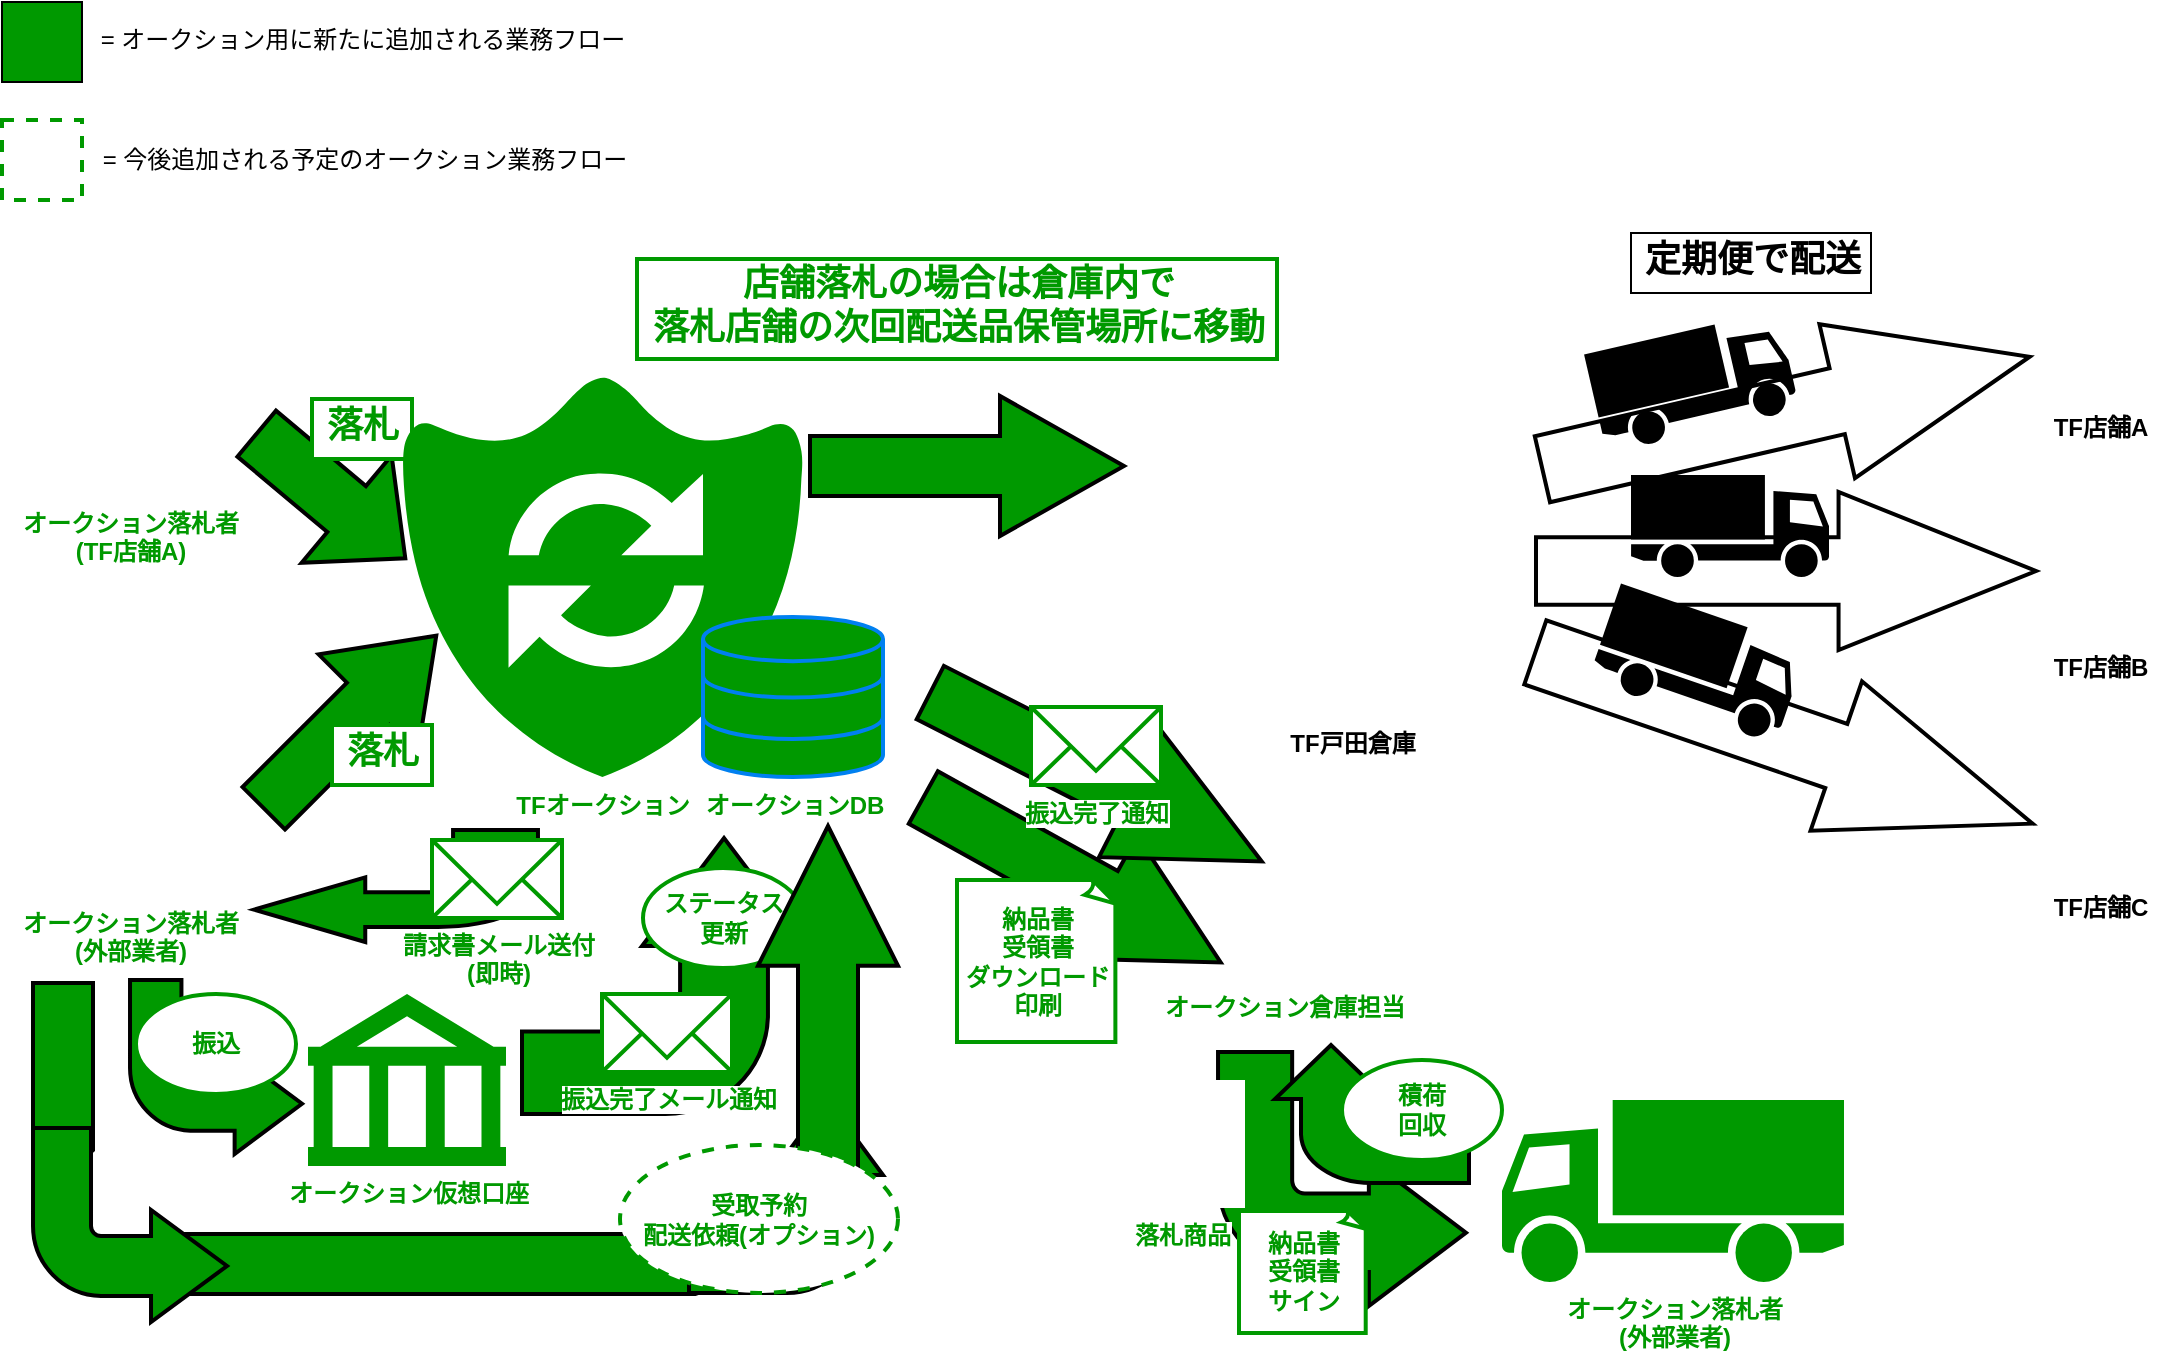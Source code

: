 <mxfile version="10.9.2" type="github"><diagram id="1xFLU18Pq6w5W82XXOA3" name="Page-1"><mxGraphModel dx="918" dy="641" grid="1" gridSize="10" guides="1" tooltips="1" connect="1" arrows="1" fold="1" page="1" pageScale="1" pageWidth="1169" pageHeight="826" math="0" shadow="0"><root><mxCell id="0"/><mxCell id="1" parent="0"/><mxCell id="ox93GQlU4av1G5sfH-nz-4" value="" style="whiteSpace=wrap;html=1;aspect=fixed;fillColor=#009900;fontColor=#FFFFFF;align=center;" vertex="1" parent="1"><mxGeometry x="40" y="1" width="40" height="40" as="geometry"/></mxCell><mxCell id="ox93GQlU4av1G5sfH-nz-5" value="= オークション用に新たに追加される業務フロー&lt;br&gt;&lt;br&gt;" style="text;html=1;resizable=0;points=[];autosize=1;align=center;verticalAlign=top;spacingTop=-4;fontColor=#000000;" vertex="1" parent="1"><mxGeometry x="80" y="10" width="280" height="30" as="geometry"/></mxCell><mxCell id="ox93GQlU4av1G5sfH-nz-28" value="オークション落札者&lt;br&gt;(外部業者)&lt;br&gt;" style="shape=image;html=1;verticalAlign=top;verticalLabelPosition=bottom;labelBackgroundColor=#ffffff;imageAspect=0;aspect=fixed;image=https://cdn4.iconfinder.com/data/icons/ionicons/512/icon-person-stalker-128.png;strokeColor=#000000;fillColor=#009900;gradientColor=none;fontSize=12;fontColor=#009900;align=center;fontStyle=1" vertex="1" parent="1"><mxGeometry x="40" y="319.5" width="128" height="128" as="geometry"/></mxCell><mxCell id="ox93GQlU4av1G5sfH-nz-31" value="オークション落札者&lt;br&gt;(TF店舗A)&lt;br&gt;" style="shape=image;html=1;verticalAlign=top;verticalLabelPosition=bottom;labelBackgroundColor=#ffffff;imageAspect=0;aspect=fixed;image=https://cdn4.iconfinder.com/data/icons/ionicons/512/icon-person-stalker-128.png;strokeColor=#000000;fillColor=#009900;gradientColor=none;fontSize=12;fontColor=#009900;align=center;fontStyle=1" vertex="1" parent="1"><mxGeometry x="40" y="120" width="128" height="128" as="geometry"/></mxCell><mxCell id="ox93GQlU4av1G5sfH-nz-34" value="" style="shape=mxgraph.arrows.arrow_down;html=1;verticalLabelPosition=bottom;verticalAlign=top;strokeWidth=2;strokeColor=#000000;labelBackgroundColor=none;fillColor=#009900;gradientColor=none;fontSize=18;align=center;rotation=-50;" vertex="1" parent="1"><mxGeometry x="169.5" y="199.5" width="70" height="97" as="geometry"/></mxCell><mxCell id="ox93GQlU4av1G5sfH-nz-35" value="" style="shape=mxgraph.arrows.arrow_down;html=1;verticalLabelPosition=bottom;verticalAlign=top;strokeWidth=2;strokeColor=#000000;labelBackgroundColor=none;fillColor=#009900;gradientColor=none;fontSize=18;align=center;rotation=-135;" vertex="1" parent="1"><mxGeometry x="179" y="300" width="70" height="122" as="geometry"/></mxCell><mxCell id="ox93GQlU4av1G5sfH-nz-36" value="落札" style="text;html=1;resizable=0;points=[];autosize=1;align=center;verticalAlign=middle;spacingTop=-4;fontSize=18;fillColor=#ffffff;strokeColor=#009900;fontStyle=1;fontColor=#009900;strokeWidth=2;" vertex="1" parent="1"><mxGeometry x="195" y="199.5" width="50" height="30" as="geometry"/></mxCell><mxCell id="ox93GQlU4av1G5sfH-nz-37" value="落札" style="text;html=1;resizable=0;points=[];autosize=1;align=center;verticalAlign=middle;spacingTop=-4;fontSize=18;fillColor=#ffffff;strokeColor=#009900;fontStyle=1;fontColor=#009900;strokeWidth=2;" vertex="1" parent="1"><mxGeometry x="205" y="362.5" width="50" height="30" as="geometry"/></mxCell><mxCell id="ox93GQlU4av1G5sfH-nz-40" value="店舗落札の場合は倉庫内で&lt;br&gt;落札店舗の次回配送品保管場所に移動" style="text;html=1;resizable=0;points=[];autosize=1;align=center;verticalAlign=middle;spacingTop=-4;fontSize=18;fontColor=#009900;fillColor=#ffffff;strokeColor=#009900;strokeWidth=2;fontStyle=1" vertex="1" parent="1"><mxGeometry x="357.5" y="129.5" width="320" height="50" as="geometry"/></mxCell><mxCell id="ox93GQlU4av1G5sfH-nz-42" value="オークション仮想口座" style="shape=mxgraph.signs.travel.bank;html=1;fillColor=#009900;strokeColor=none;verticalLabelPosition=bottom;verticalAlign=top;align=center;labelBackgroundColor=none;fontSize=12;fontColor=#009900;fontStyle=1" vertex="1" parent="1"><mxGeometry x="193" y="497" width="99" height="86" as="geometry"/></mxCell><mxCell id="ox93GQlU4av1G5sfH-nz-45" value="" style="shape=mxgraph.arrows.bent_left_arrow;html=1;verticalLabelPosition=bottom;verticalAlign=top;strokeWidth=2;strokeColor=#000000;labelBackgroundColor=none;fillColor=#009900;gradientColor=none;fontSize=12;fontColor=#009900;align=center;rotation=-180;" vertex="1" parent="1"><mxGeometry x="104" y="490" width="86" height="87" as="geometry"/></mxCell><mxCell id="ox93GQlU4av1G5sfH-nz-46" value="振込" style="ellipse;whiteSpace=wrap;html=1;labelBackgroundColor=none;strokeColor=#009900;strokeWidth=2;fillColor=#FFFFFF;gradientColor=none;fontSize=12;fontColor=#009900;align=center;fontStyle=1" vertex="1" parent="1"><mxGeometry x="107" y="497" width="80" height="50" as="geometry"/></mxCell><mxCell id="ox93GQlU4av1G5sfH-nz-51" value="" style="shape=mxgraph.arrows.bent_left_arrow;html=1;verticalLabelPosition=bottom;verticalAlign=top;strokeWidth=2;strokeColor=#000000;labelBackgroundColor=none;fillColor=#009900;gradientColor=none;fontSize=12;fontColor=#009900;align=center;rotation=90;" vertex="1" parent="1"><mxGeometry x="302" y="417" width="138" height="142" as="geometry"/></mxCell><mxCell id="ox93GQlU4av1G5sfH-nz-53" value="" style="shape=mxgraph.arrows.bent_right_arrow;html=1;verticalLabelPosition=bottom;verticalAlign=top;strokeWidth=2;strokeColor=#000000;labelBackgroundColor=none;fillColor=#009900;gradientColor=none;fontSize=12;fontColor=#009900;align=center;rotation=180;" vertex="1" parent="1"><mxGeometry x="166" y="415" width="142" height="56" as="geometry"/></mxCell><mxCell id="ox93GQlU4av1G5sfH-nz-41" value="請求書メール送付&lt;br style=&quot;font-size: 12px;&quot;&gt;(即時)&lt;br style=&quot;font-size: 12px;&quot;&gt;" style="html=1;verticalLabelPosition=bottom;align=center;labelBackgroundColor=#ffffff;verticalAlign=top;strokeWidth=2;strokeColor=#009900;fillColor=#ffffff;shadow=0;dashed=0;shape=mxgraph.ios7.icons.mail;fontSize=12;fontColor=#009900;fontStyle=1" vertex="1" parent="1"><mxGeometry x="255" y="420" width="65" height="39" as="geometry"/></mxCell><mxCell id="ox93GQlU4av1G5sfH-nz-3" value="" style="group;fillColor=none;" vertex="1" connectable="0" parent="1"><mxGeometry x="239.5" y="188.5" width="369" height="270" as="geometry"/></mxCell><mxCell id="ox93GQlU4av1G5sfH-nz-39" value="" style="shape=mxgraph.arrows.arrow_down;html=1;verticalLabelPosition=bottom;verticalAlign=top;strokeWidth=2;strokeColor=#000000;labelBackgroundColor=none;fillColor=#009900;gradientColor=none;fontSize=18;align=center;rotation=-90;" vertex="1" parent="ox93GQlU4av1G5sfH-nz-3"><mxGeometry x="248" y="-34" width="70" height="157" as="geometry"/></mxCell><mxCell id="ox93GQlU4av1G5sfH-nz-2" value="TFオークション" style="pointerEvents=1;shadow=0;dashed=0;html=1;strokeColor=none;labelPosition=center;verticalLabelPosition=bottom;verticalAlign=top;align=center;shape=mxgraph.mscae.oms.system_update;fillColor=#009900;fontColor=#009900;fontStyle=1" vertex="1" parent="ox93GQlU4av1G5sfH-nz-3"><mxGeometry width="201" height="200" as="geometry"/></mxCell><mxCell id="ox93GQlU4av1G5sfH-nz-1" value="オークションDB" style="html=1;verticalLabelPosition=bottom;align=center;labelBackgroundColor=#ffffff;verticalAlign=top;strokeWidth=2;strokeColor=#0080F0;fillColor=#009900;shadow=0;dashed=0;shape=mxgraph.ios7.icons.data;fontStyle=1;fontColor=#009900;" vertex="1" parent="ox93GQlU4av1G5sfH-nz-3"><mxGeometry x="151" y="120" width="90" height="80" as="geometry"/></mxCell><mxCell id="ox93GQlU4av1G5sfH-nz-48" value="振込完了メール通知&lt;br style=&quot;font-size: 12px&quot;&gt;" style="html=1;verticalLabelPosition=bottom;align=center;labelBackgroundColor=#ffffff;verticalAlign=top;strokeWidth=2;strokeColor=#009900;fillColor=#ffffff;shadow=0;dashed=0;shape=mxgraph.ios7.icons.mail;fontSize=12;fontColor=#009900;fontStyle=1" vertex="1" parent="1"><mxGeometry x="340" y="497" width="65" height="39" as="geometry"/></mxCell><mxCell id="ox93GQlU4av1G5sfH-nz-49" value="ステータス&lt;br&gt;更新" style="ellipse;whiteSpace=wrap;html=1;labelBackgroundColor=none;strokeColor=#009900;strokeWidth=2;fillColor=#FFFFFF;gradientColor=none;fontSize=12;fontColor=#009900;align=center;fontStyle=1" vertex="1" parent="1"><mxGeometry x="360.5" y="434" width="80" height="50" as="geometry"/></mxCell><mxCell id="ox93GQlU4av1G5sfH-nz-65" value="" style="shape=mxgraph.arrows.signal-in_arrow;html=1;verticalLabelPosition=bottom;verticalAlign=top;strokeWidth=2;strokeColor=#000000;labelBackgroundColor=none;fillColor=#009900;gradientColor=none;fontSize=12;fontColor=#009900;align=center;rotation=90;" vertex="1" parent="1"><mxGeometry x="22" y="525" width="97" height="30" as="geometry"/></mxCell><mxCell id="ox93GQlU4av1G5sfH-nz-66" value="" style="shape=mxgraph.arrows.signal-in_arrow;html=1;verticalLabelPosition=bottom;verticalAlign=top;strokeWidth=2;strokeColor=#000000;labelBackgroundColor=none;fillColor=#009900;gradientColor=none;fontSize=12;fontColor=#009900;align=center;" vertex="1" parent="1"><mxGeometry x="117" y="617" width="313" height="30" as="geometry"/></mxCell><mxCell id="ox93GQlU4av1G5sfH-nz-60" value="" style="shape=mxgraph.arrows.bent_left_arrow;html=1;verticalLabelPosition=bottom;verticalAlign=top;strokeWidth=2;strokeColor=#000000;labelBackgroundColor=none;fillColor=#009900;gradientColor=none;fontSize=12;fontColor=#009900;align=center;rotation=-180;" vertex="1" parent="1"><mxGeometry x="55.5" y="564" width="97" height="97" as="geometry"/></mxCell><mxCell id="ox93GQlU4av1G5sfH-nz-63" value="" style="shape=mxgraph.arrows.bent_left_arrow;html=1;verticalLabelPosition=bottom;verticalAlign=top;strokeWidth=2;strokeColor=#000000;labelBackgroundColor=none;fillColor=#009900;gradientColor=none;fontSize=12;fontColor=#009900;align=center;rotation=90;" vertex="1" parent="1"><mxGeometry x="383.5" y="549.5" width="97" height="97" as="geometry"/></mxCell><mxCell id="ox93GQlU4av1G5sfH-nz-64" value="" style="shape=mxgraph.arrows.arrow_up;html=1;verticalLabelPosition=bottom;verticalAlign=top;strokeWidth=2;strokeColor=#000000;labelBackgroundColor=none;fillColor=#009900;gradientColor=none;fontSize=12;fontColor=#009900;align=center;" vertex="1" parent="1"><mxGeometry x="418" y="413" width="70" height="177" as="geometry"/></mxCell><mxCell id="ox93GQlU4av1G5sfH-nz-52" value="受取予約&lt;br&gt;配送依頼(オプション)&lt;br&gt;" style="ellipse;whiteSpace=wrap;html=1;labelBackgroundColor=none;strokeColor=#009900;strokeWidth=2;fillColor=#FFFFFF;gradientColor=none;fontSize=12;fontColor=#009900;align=center;fontStyle=1;dashed=1;" vertex="1" parent="1"><mxGeometry x="349" y="572.5" width="139" height="74" as="geometry"/></mxCell><mxCell id="ox93GQlU4av1G5sfH-nz-67" value="" style="whiteSpace=wrap;html=1;aspect=fixed;fillColor=#FFFFFF;fontColor=#FFFFFF;align=center;dashed=1;strokeColor=#009900;strokeWidth=2;" vertex="1" parent="1"><mxGeometry x="40" y="60" width="40" height="40" as="geometry"/></mxCell><mxCell id="ox93GQlU4av1G5sfH-nz-68" value="= 今後追加される予定のオークション業務フロー&lt;br&gt;&lt;br&gt;" style="text;html=1;resizable=0;points=[];autosize=1;align=center;verticalAlign=top;spacingTop=-4;fontColor=#000000;" vertex="1" parent="1"><mxGeometry x="80.5" y="70" width="280" height="30" as="geometry"/></mxCell><mxCell id="ox93GQlU4av1G5sfH-nz-77" value="" style="shape=mxgraph.arrows.arrow_down;html=1;verticalLabelPosition=bottom;verticalAlign=top;strokeWidth=2;strokeColor=#000000;labelBackgroundColor=none;fillColor=#009900;gradientColor=none;fontSize=18;align=center;rotation=-61;" vertex="1" parent="1"><mxGeometry x="540" y="355" width="70" height="170" as="geometry"/></mxCell><mxCell id="ox93GQlU4av1G5sfH-nz-69" value="" style="shape=mxgraph.arrows.arrow_down;html=1;verticalLabelPosition=bottom;verticalAlign=top;strokeWidth=2;strokeColor=#000000;labelBackgroundColor=none;fillColor=#009900;gradientColor=none;fontSize=18;align=center;rotation=-63;" vertex="1" parent="1"><mxGeometry x="552" y="295.5" width="70" height="186" as="geometry"/></mxCell><mxCell id="ox93GQlU4av1G5sfH-nz-70" value="振込完了通知&lt;br style=&quot;font-size: 12px&quot;&gt;" style="html=1;verticalLabelPosition=bottom;align=center;labelBackgroundColor=#ffffff;verticalAlign=top;strokeWidth=2;strokeColor=#009900;fillColor=#ffffff;shadow=0;dashed=0;shape=mxgraph.ios7.icons.mail;fontSize=12;fontColor=#009900;fontStyle=1;" vertex="1" parent="1"><mxGeometry x="554.5" y="353.5" width="65" height="39" as="geometry"/></mxCell><mxCell id="ox93GQlU4av1G5sfH-nz-76" value="納品書&lt;br&gt;受領書&lt;br&gt;ダウンロード&lt;br&gt;印刷&lt;br&gt;" style="whiteSpace=wrap;html=1;shape=mxgraph.basic.document;labelBackgroundColor=none;strokeColor=#009900;strokeWidth=2;fillColor=#FFFFFF;gradientColor=none;fontSize=12;fontColor=#009900;align=center;fontStyle=1" vertex="1" parent="1"><mxGeometry x="517.5" y="440" width="80" height="81" as="geometry"/></mxCell><mxCell id="ox93GQlU4av1G5sfH-nz-85" value="" style="shape=mxgraph.arrows.bent_left_arrow;html=1;verticalLabelPosition=bottom;verticalAlign=top;strokeWidth=2;strokeColor=#000000;labelBackgroundColor=none;fillColor=#009900;gradientColor=none;fontSize=12;fontColor=#009900;align=center;rotation=-180;" vertex="1" parent="1"><mxGeometry x="648" y="526" width="124" height="127" as="geometry"/></mxCell><mxCell id="ox93GQlU4av1G5sfH-nz-84" value="納品書&lt;br&gt;受領書&lt;br&gt;サイン&lt;br&gt;" style="whiteSpace=wrap;html=1;shape=mxgraph.basic.document;labelBackgroundColor=none;strokeColor=#009900;strokeWidth=2;fillColor=#FFFFFF;gradientColor=none;fontSize=12;fontColor=#009900;align=center;fontStyle=1" vertex="1" parent="1"><mxGeometry x="658.5" y="605.5" width="64" height="61" as="geometry"/></mxCell><mxCell id="ox93GQlU4av1G5sfH-nz-6" value="TF店舗A" style="shape=image;html=1;verticalAlign=top;verticalLabelPosition=bottom;labelBackgroundColor=#ffffff;imageAspect=0;aspect=fixed;image=https://cdn3.iconfinder.com/data/icons/whisky-break/90/warehouse-128.png;fillColor=#FFFFFF;fontColor=#000000;align=center;fontStyle=1" vertex="1" parent="1"><mxGeometry x="1055" y="131.5" width="68" height="68" as="geometry"/></mxCell><mxCell id="ox93GQlU4av1G5sfH-nz-9" value="TF店舗C" style="shape=image;html=1;verticalAlign=top;verticalLabelPosition=bottom;labelBackgroundColor=#ffffff;imageAspect=0;aspect=fixed;image=https://cdn3.iconfinder.com/data/icons/whisky-break/90/warehouse-128.png;fillColor=#FFFFFF;fontColor=#000000;align=center;fontStyle=1" vertex="1" parent="1"><mxGeometry x="1055" y="371.5" width="68" height="68" as="geometry"/></mxCell><mxCell id="ox93GQlU4av1G5sfH-nz-16" value="定期便で配送" style="text;resizable=0;points=[];autosize=1;align=center;verticalAlign=middle;spacingTop=-4;fillColor=#FFFFFF;strokeColor=#000000;fontStyle=1;fontSize=18;html=1;labelBackgroundColor=none;gradientColor=none;" vertex="1" parent="1"><mxGeometry x="854.5" y="116.5" width="120" height="30" as="geometry"/></mxCell><mxCell id="ox93GQlU4av1G5sfH-nz-13" value="" style="shape=mxgraph.arrows.arrow_down;html=1;verticalLabelPosition=bottom;verticalAlign=top;strokeWidth=2;strokeColor=#000000;rotation=-71;flipH=0;flipV=0;direction=east;" vertex="1" parent="1"><mxGeometry x="891.5" y="237.5" width="79" height="263" as="geometry"/></mxCell><mxCell id="ox93GQlU4av1G5sfH-nz-17" value="" style="shape=mxgraph.arrows.arrow_down;html=1;verticalLabelPosition=bottom;verticalAlign=top;strokeWidth=2;strokeColor=#000000;rotation=-90;flipH=0;flipV=0;direction=east;" vertex="1" parent="1"><mxGeometry x="892.5" y="160.5" width="79" height="250" as="geometry"/></mxCell><mxCell id="ox93GQlU4av1G5sfH-nz-19" value="" style="shape=mxgraph.arrows.arrow_down;html=1;verticalLabelPosition=bottom;verticalAlign=top;strokeWidth=2;strokeColor=#000000;rotation=-103;flipH=0;flipV=0;direction=east;" vertex="1" parent="1"><mxGeometry x="892.5" y="81.5" width="79" height="250" as="geometry"/></mxCell><mxCell id="ox93GQlU4av1G5sfH-nz-7" value="TF戸田倉庫" style="shape=image;html=1;verticalAlign=top;verticalLabelPosition=bottom;labelBackgroundColor=#ffffff;imageAspect=0;aspect=fixed;image=https://cdn3.iconfinder.com/data/icons/whisky-break/90/warehouse-128.png;fontStyle=1;imageBackground=none;" vertex="1" parent="1"><mxGeometry x="614.5" y="157.5" width="200" height="200" as="geometry"/></mxCell><mxCell id="ox93GQlU4av1G5sfH-nz-8" value="TF店舗B" style="shape=image;html=1;verticalAlign=top;verticalLabelPosition=bottom;labelBackgroundColor=#ffffff;imageAspect=0;aspect=fixed;image=https://cdn3.iconfinder.com/data/icons/whisky-break/90/warehouse-128.png;fillColor=#FFFFFF;fontColor=#000000;align=center;fontStyle=1" vertex="1" parent="1"><mxGeometry x="1055" y="251.5" width="68" height="68" as="geometry"/></mxCell><mxCell id="ox93GQlU4av1G5sfH-nz-10" value="" style="shape=mxgraph.signs.transportation.truck_1;html=1;fillColor=#000000;strokeColor=none;verticalLabelPosition=bottom;verticalAlign=top;align=center;fontStyle=1;rotation=347;flipH=1;flipV=0;" vertex="1" parent="1"><mxGeometry x="835.5" y="165.5" width="99" height="51" as="geometry"/></mxCell><mxCell id="ox93GQlU4av1G5sfH-nz-11" value="" style="shape=mxgraph.signs.transportation.truck_1;html=1;fillColor=#000000;strokeColor=none;verticalLabelPosition=bottom;verticalAlign=top;align=center;fontStyle=1;rotation=-180;flipV=1;" vertex="1" parent="1"><mxGeometry x="854.5" y="237.5" width="99" height="51" as="geometry"/></mxCell><mxCell id="ox93GQlU4av1G5sfH-nz-12" value="" style="shape=mxgraph.signs.transportation.truck_1;html=1;fillColor=#000000;strokeColor=none;verticalLabelPosition=bottom;verticalAlign=top;align=center;fontStyle=1;rotation=199;flipV=1;" vertex="1" parent="1"><mxGeometry x="838.5" y="306.5" width="99" height="51" as="geometry"/></mxCell><mxCell id="ox93GQlU4av1G5sfH-nz-50" value="オークション倉庫担当" style="shape=image;html=1;verticalAlign=top;verticalLabelPosition=bottom;labelBackgroundColor=#ffffff;imageAspect=0;aspect=fixed;image=https://cdn4.iconfinder.com/data/icons/ionicons/512/icon-person-128.png;strokeColor=#000000;fillColor=#009900;gradientColor=none;fontColor=#009900;align=center;fontStyle=1" vertex="1" parent="1"><mxGeometry x="649.5" y="428" width="62" height="62" as="geometry"/></mxCell><mxCell id="ox93GQlU4av1G5sfH-nz-74" value="" style="shape=mxgraph.arrows.bent_right_arrow;html=1;verticalLabelPosition=bottom;verticalAlign=top;strokeWidth=2;strokeColor=#000000;labelBackgroundColor=none;fillColor=#009900;gradientColor=none;fontSize=12;fontColor=#009900;align=center;rotation=-90;" vertex="1" parent="1"><mxGeometry x="690.5" y="508.5" width="69" height="97" as="geometry"/></mxCell><mxCell id="ox93GQlU4av1G5sfH-nz-75" value="積荷&lt;br&gt;回収&lt;br&gt;" style="ellipse;whiteSpace=wrap;html=1;labelBackgroundColor=none;strokeColor=#009900;strokeWidth=2;fillColor=#FFFFFF;gradientColor=none;fontSize=12;fontColor=#009900;align=center;fontStyle=1" vertex="1" parent="1"><mxGeometry x="710" y="530" width="80" height="50" as="geometry"/></mxCell><mxCell id="ox93GQlU4av1G5sfH-nz-71" value="&lt;span style=&quot;color: rgb(0 , 153 , 0) ; background-color: rgb(255 , 255 , 255)&quot;&gt;オークション落札者&lt;/span&gt;&lt;br style=&quot;color: rgb(0 , 153 , 0) ; background-color: rgb(255 , 255 , 255)&quot;&gt;&lt;span style=&quot;color: rgb(0 , 153 , 0) ; background-color: rgb(255 , 255 , 255)&quot;&gt;(外部業者)&lt;/span&gt;&lt;br&gt;" style="shape=mxgraph.signs.transportation.truck_1;html=1;fillColor=#009900;strokeColor=none;verticalLabelPosition=bottom;verticalAlign=top;align=center;fontStyle=1" vertex="1" parent="1"><mxGeometry x="790" y="550" width="171" height="91" as="geometry"/></mxCell><mxCell id="ox93GQlU4av1G5sfH-nz-88" value="落札商品" style="shape=image;html=1;verticalAlign=top;verticalLabelPosition=bottom;labelBackgroundColor=#ffffff;imageAspect=0;aspect=fixed;image=https://cdn1.iconfinder.com/data/icons/airline-flight-booking-mobile-app/15/luggage-bag-business-suitcase-baggage-128.png;strokeColor=#009900;strokeWidth=2;fillColor=#FFFFFF;gradientColor=none;fontSize=12;fontColor=#009900;align=center;fontStyle=1;imageBackground=#ffffff;" vertex="1" parent="1"><mxGeometry x="597.5" y="540" width="64" height="64" as="geometry"/></mxCell></root></mxGraphModel></diagram></mxfile>